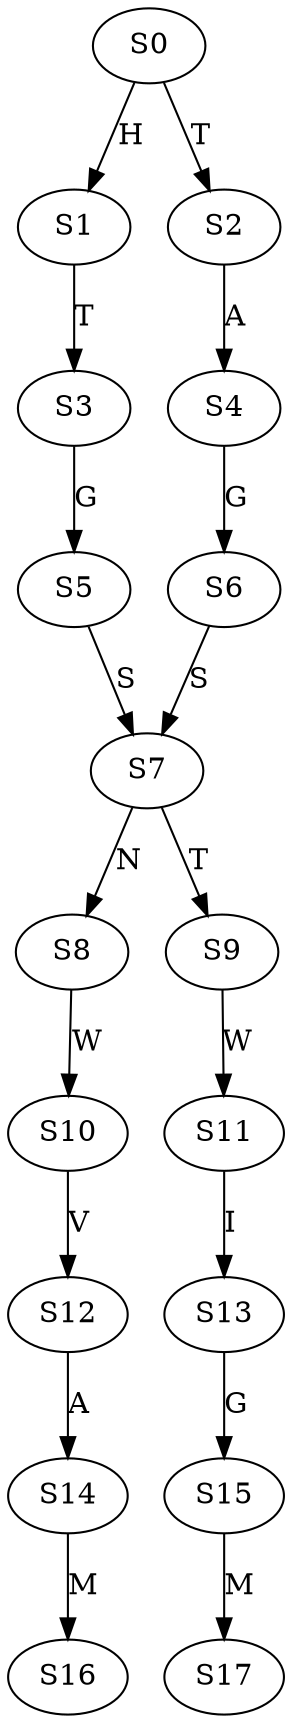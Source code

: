 strict digraph  {
	S0 -> S1 [ label = H ];
	S0 -> S2 [ label = T ];
	S1 -> S3 [ label = T ];
	S2 -> S4 [ label = A ];
	S3 -> S5 [ label = G ];
	S4 -> S6 [ label = G ];
	S5 -> S7 [ label = S ];
	S6 -> S7 [ label = S ];
	S7 -> S8 [ label = N ];
	S7 -> S9 [ label = T ];
	S8 -> S10 [ label = W ];
	S9 -> S11 [ label = W ];
	S10 -> S12 [ label = V ];
	S11 -> S13 [ label = I ];
	S12 -> S14 [ label = A ];
	S13 -> S15 [ label = G ];
	S14 -> S16 [ label = M ];
	S15 -> S17 [ label = M ];
}
